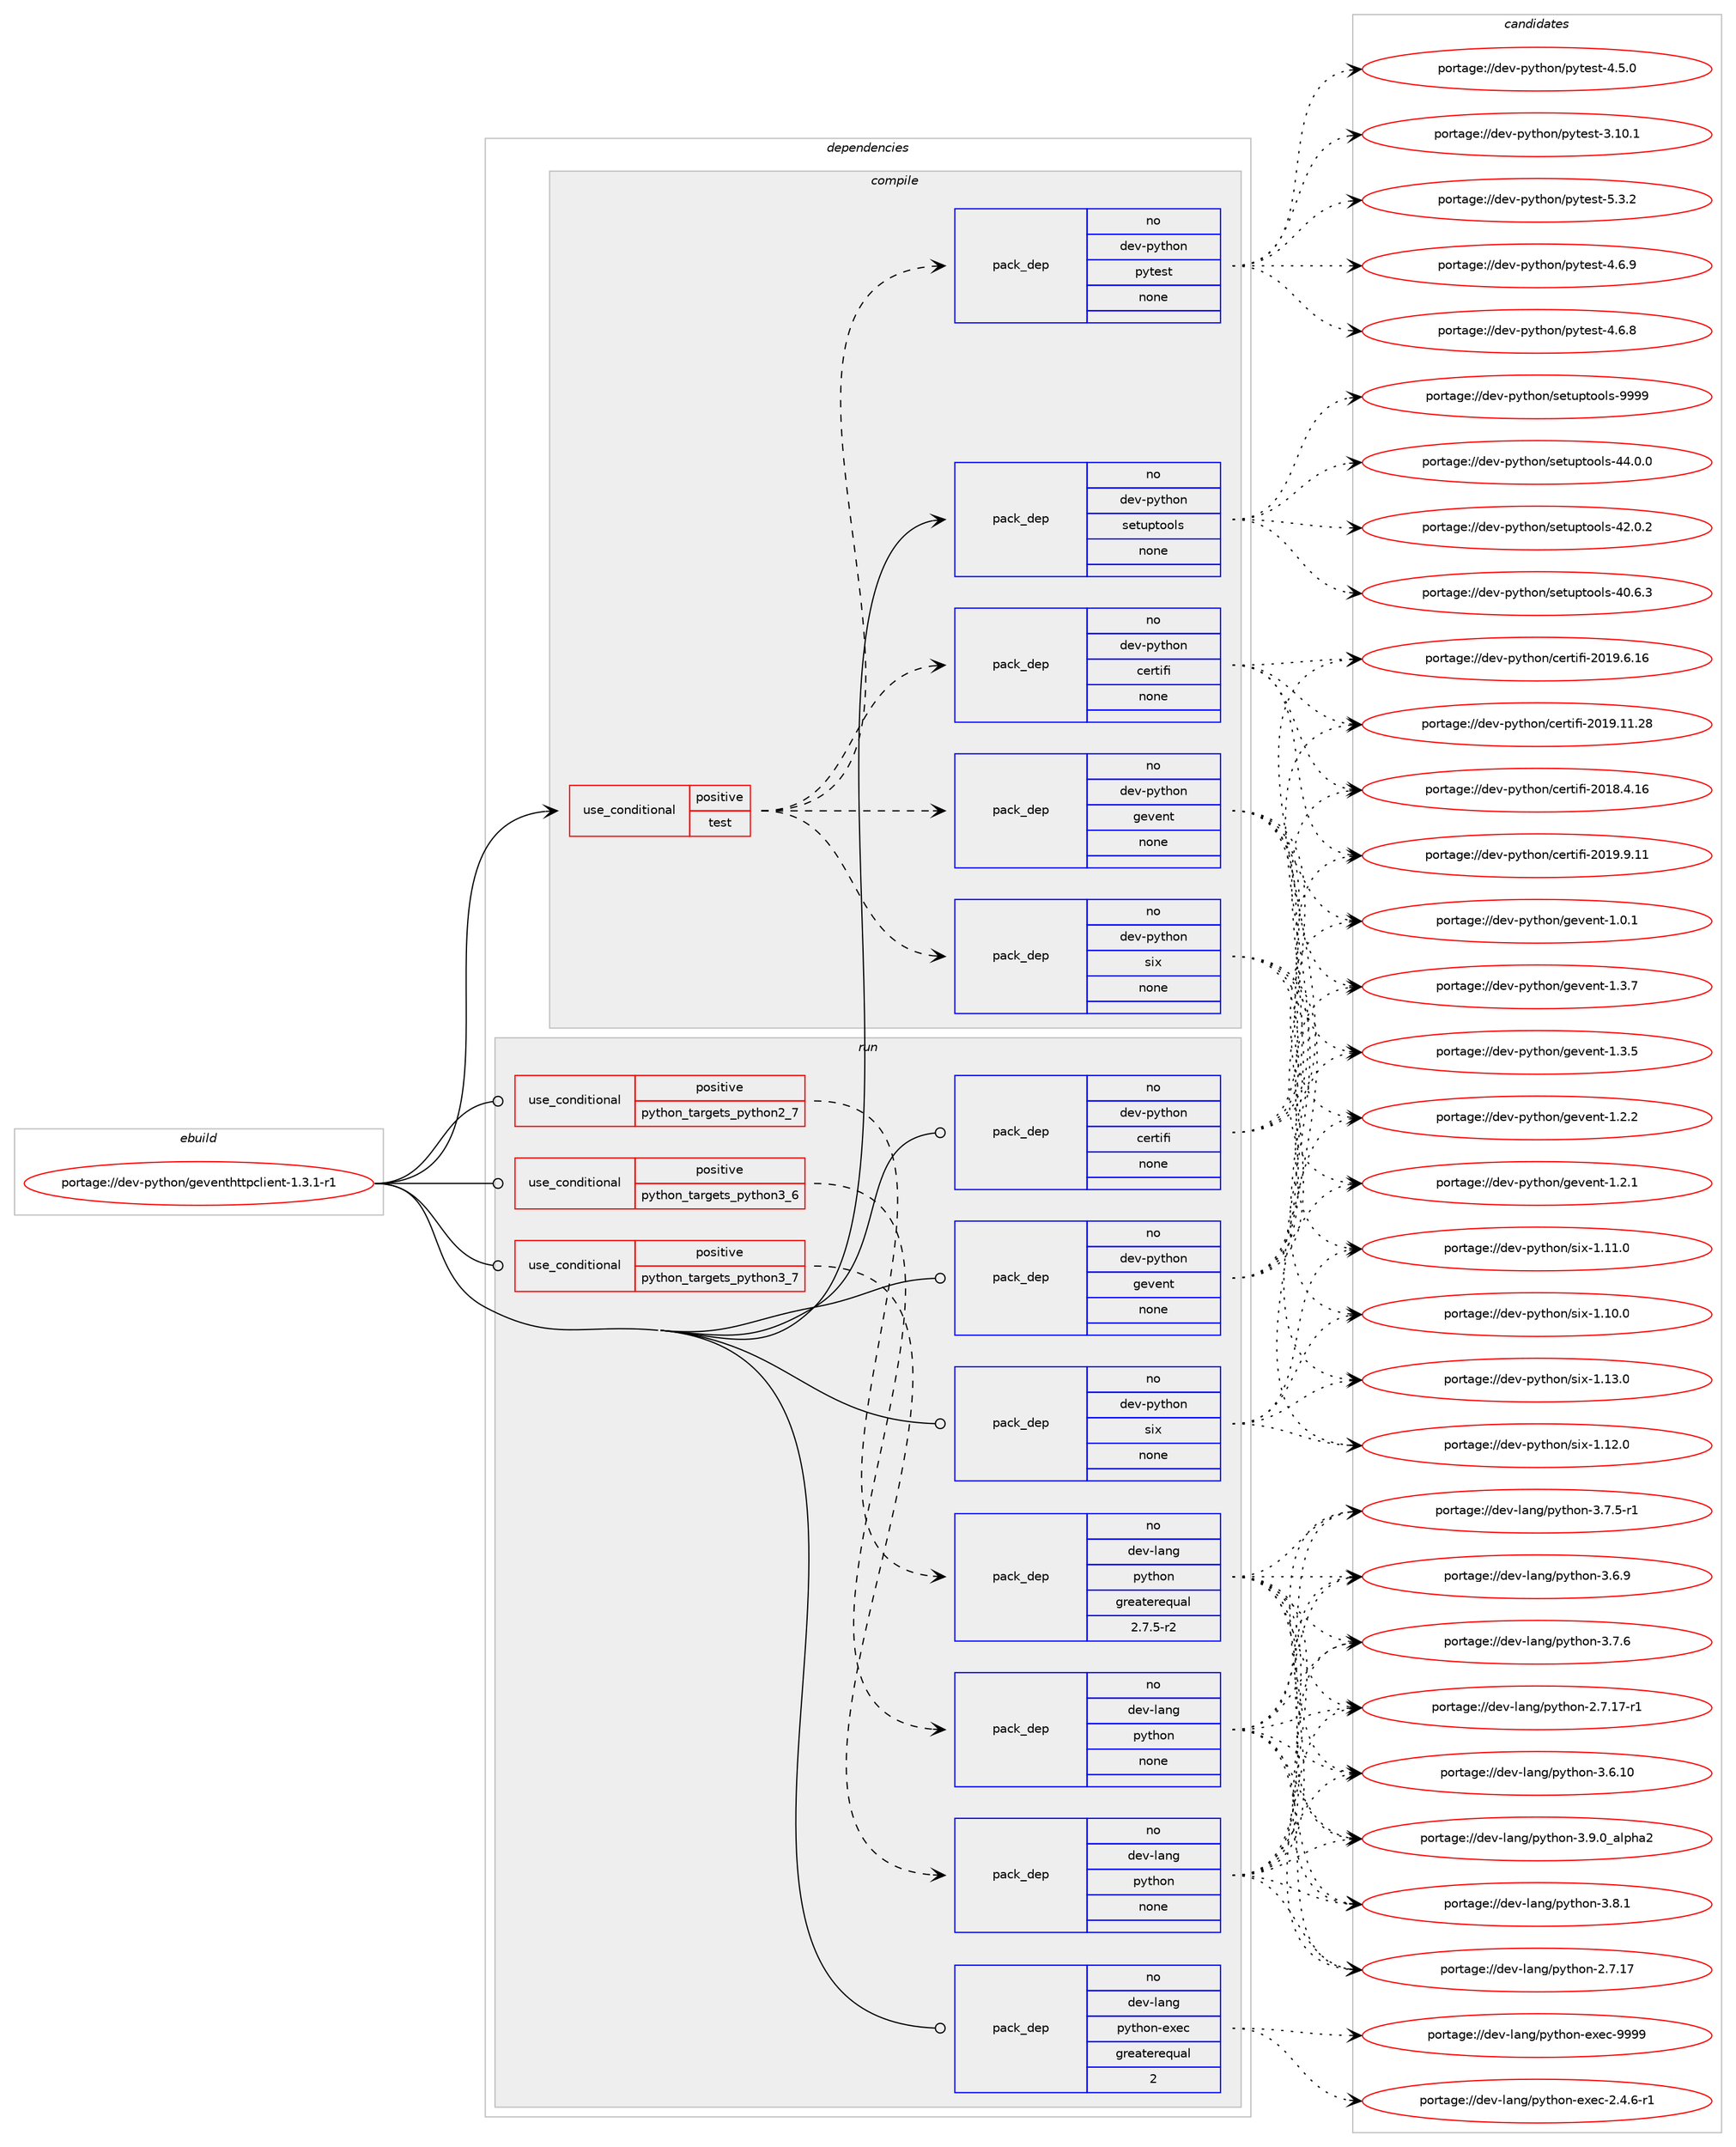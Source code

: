 digraph prolog {

# *************
# Graph options
# *************

newrank=true;
concentrate=true;
compound=true;
graph [rankdir=LR,fontname=Helvetica,fontsize=10,ranksep=1.5];#, ranksep=2.5, nodesep=0.2];
edge  [arrowhead=vee];
node  [fontname=Helvetica,fontsize=10];

# **********
# The ebuild
# **********

subgraph cluster_leftcol {
color=gray;
label=<<i>ebuild</i>>;
id [label="portage://dev-python/geventhttpclient-1.3.1-r1", color=red, width=4, href="../dev-python/geventhttpclient-1.3.1-r1.svg"];
}

# ****************
# The dependencies
# ****************

subgraph cluster_midcol {
color=gray;
label=<<i>dependencies</i>>;
subgraph cluster_compile {
fillcolor="#eeeeee";
style=filled;
label=<<i>compile</i>>;
subgraph cond115390 {
dependency459168 [label=<<TABLE BORDER="0" CELLBORDER="1" CELLSPACING="0" CELLPADDING="4"><TR><TD ROWSPAN="3" CELLPADDING="10">use_conditional</TD></TR><TR><TD>positive</TD></TR><TR><TD>test</TD></TR></TABLE>>, shape=none, color=red];
subgraph pack338788 {
dependency459169 [label=<<TABLE BORDER="0" CELLBORDER="1" CELLSPACING="0" CELLPADDING="4" WIDTH="220"><TR><TD ROWSPAN="6" CELLPADDING="30">pack_dep</TD></TR><TR><TD WIDTH="110">no</TD></TR><TR><TD>dev-python</TD></TR><TR><TD>certifi</TD></TR><TR><TD>none</TD></TR><TR><TD></TD></TR></TABLE>>, shape=none, color=blue];
}
dependency459168:e -> dependency459169:w [weight=20,style="dashed",arrowhead="vee"];
subgraph pack338789 {
dependency459170 [label=<<TABLE BORDER="0" CELLBORDER="1" CELLSPACING="0" CELLPADDING="4" WIDTH="220"><TR><TD ROWSPAN="6" CELLPADDING="30">pack_dep</TD></TR><TR><TD WIDTH="110">no</TD></TR><TR><TD>dev-python</TD></TR><TR><TD>gevent</TD></TR><TR><TD>none</TD></TR><TR><TD></TD></TR></TABLE>>, shape=none, color=blue];
}
dependency459168:e -> dependency459170:w [weight=20,style="dashed",arrowhead="vee"];
subgraph pack338790 {
dependency459171 [label=<<TABLE BORDER="0" CELLBORDER="1" CELLSPACING="0" CELLPADDING="4" WIDTH="220"><TR><TD ROWSPAN="6" CELLPADDING="30">pack_dep</TD></TR><TR><TD WIDTH="110">no</TD></TR><TR><TD>dev-python</TD></TR><TR><TD>six</TD></TR><TR><TD>none</TD></TR><TR><TD></TD></TR></TABLE>>, shape=none, color=blue];
}
dependency459168:e -> dependency459171:w [weight=20,style="dashed",arrowhead="vee"];
subgraph pack338791 {
dependency459172 [label=<<TABLE BORDER="0" CELLBORDER="1" CELLSPACING="0" CELLPADDING="4" WIDTH="220"><TR><TD ROWSPAN="6" CELLPADDING="30">pack_dep</TD></TR><TR><TD WIDTH="110">no</TD></TR><TR><TD>dev-python</TD></TR><TR><TD>pytest</TD></TR><TR><TD>none</TD></TR><TR><TD></TD></TR></TABLE>>, shape=none, color=blue];
}
dependency459168:e -> dependency459172:w [weight=20,style="dashed",arrowhead="vee"];
}
id:e -> dependency459168:w [weight=20,style="solid",arrowhead="vee"];
subgraph pack338792 {
dependency459173 [label=<<TABLE BORDER="0" CELLBORDER="1" CELLSPACING="0" CELLPADDING="4" WIDTH="220"><TR><TD ROWSPAN="6" CELLPADDING="30">pack_dep</TD></TR><TR><TD WIDTH="110">no</TD></TR><TR><TD>dev-python</TD></TR><TR><TD>setuptools</TD></TR><TR><TD>none</TD></TR><TR><TD></TD></TR></TABLE>>, shape=none, color=blue];
}
id:e -> dependency459173:w [weight=20,style="solid",arrowhead="vee"];
}
subgraph cluster_compileandrun {
fillcolor="#eeeeee";
style=filled;
label=<<i>compile and run</i>>;
}
subgraph cluster_run {
fillcolor="#eeeeee";
style=filled;
label=<<i>run</i>>;
subgraph cond115391 {
dependency459174 [label=<<TABLE BORDER="0" CELLBORDER="1" CELLSPACING="0" CELLPADDING="4"><TR><TD ROWSPAN="3" CELLPADDING="10">use_conditional</TD></TR><TR><TD>positive</TD></TR><TR><TD>python_targets_python2_7</TD></TR></TABLE>>, shape=none, color=red];
subgraph pack338793 {
dependency459175 [label=<<TABLE BORDER="0" CELLBORDER="1" CELLSPACING="0" CELLPADDING="4" WIDTH="220"><TR><TD ROWSPAN="6" CELLPADDING="30">pack_dep</TD></TR><TR><TD WIDTH="110">no</TD></TR><TR><TD>dev-lang</TD></TR><TR><TD>python</TD></TR><TR><TD>greaterequal</TD></TR><TR><TD>2.7.5-r2</TD></TR></TABLE>>, shape=none, color=blue];
}
dependency459174:e -> dependency459175:w [weight=20,style="dashed",arrowhead="vee"];
}
id:e -> dependency459174:w [weight=20,style="solid",arrowhead="odot"];
subgraph cond115392 {
dependency459176 [label=<<TABLE BORDER="0" CELLBORDER="1" CELLSPACING="0" CELLPADDING="4"><TR><TD ROWSPAN="3" CELLPADDING="10">use_conditional</TD></TR><TR><TD>positive</TD></TR><TR><TD>python_targets_python3_6</TD></TR></TABLE>>, shape=none, color=red];
subgraph pack338794 {
dependency459177 [label=<<TABLE BORDER="0" CELLBORDER="1" CELLSPACING="0" CELLPADDING="4" WIDTH="220"><TR><TD ROWSPAN="6" CELLPADDING="30">pack_dep</TD></TR><TR><TD WIDTH="110">no</TD></TR><TR><TD>dev-lang</TD></TR><TR><TD>python</TD></TR><TR><TD>none</TD></TR><TR><TD></TD></TR></TABLE>>, shape=none, color=blue];
}
dependency459176:e -> dependency459177:w [weight=20,style="dashed",arrowhead="vee"];
}
id:e -> dependency459176:w [weight=20,style="solid",arrowhead="odot"];
subgraph cond115393 {
dependency459178 [label=<<TABLE BORDER="0" CELLBORDER="1" CELLSPACING="0" CELLPADDING="4"><TR><TD ROWSPAN="3" CELLPADDING="10">use_conditional</TD></TR><TR><TD>positive</TD></TR><TR><TD>python_targets_python3_7</TD></TR></TABLE>>, shape=none, color=red];
subgraph pack338795 {
dependency459179 [label=<<TABLE BORDER="0" CELLBORDER="1" CELLSPACING="0" CELLPADDING="4" WIDTH="220"><TR><TD ROWSPAN="6" CELLPADDING="30">pack_dep</TD></TR><TR><TD WIDTH="110">no</TD></TR><TR><TD>dev-lang</TD></TR><TR><TD>python</TD></TR><TR><TD>none</TD></TR><TR><TD></TD></TR></TABLE>>, shape=none, color=blue];
}
dependency459178:e -> dependency459179:w [weight=20,style="dashed",arrowhead="vee"];
}
id:e -> dependency459178:w [weight=20,style="solid",arrowhead="odot"];
subgraph pack338796 {
dependency459180 [label=<<TABLE BORDER="0" CELLBORDER="1" CELLSPACING="0" CELLPADDING="4" WIDTH="220"><TR><TD ROWSPAN="6" CELLPADDING="30">pack_dep</TD></TR><TR><TD WIDTH="110">no</TD></TR><TR><TD>dev-lang</TD></TR><TR><TD>python-exec</TD></TR><TR><TD>greaterequal</TD></TR><TR><TD>2</TD></TR></TABLE>>, shape=none, color=blue];
}
id:e -> dependency459180:w [weight=20,style="solid",arrowhead="odot"];
subgraph pack338797 {
dependency459181 [label=<<TABLE BORDER="0" CELLBORDER="1" CELLSPACING="0" CELLPADDING="4" WIDTH="220"><TR><TD ROWSPAN="6" CELLPADDING="30">pack_dep</TD></TR><TR><TD WIDTH="110">no</TD></TR><TR><TD>dev-python</TD></TR><TR><TD>certifi</TD></TR><TR><TD>none</TD></TR><TR><TD></TD></TR></TABLE>>, shape=none, color=blue];
}
id:e -> dependency459181:w [weight=20,style="solid",arrowhead="odot"];
subgraph pack338798 {
dependency459182 [label=<<TABLE BORDER="0" CELLBORDER="1" CELLSPACING="0" CELLPADDING="4" WIDTH="220"><TR><TD ROWSPAN="6" CELLPADDING="30">pack_dep</TD></TR><TR><TD WIDTH="110">no</TD></TR><TR><TD>dev-python</TD></TR><TR><TD>gevent</TD></TR><TR><TD>none</TD></TR><TR><TD></TD></TR></TABLE>>, shape=none, color=blue];
}
id:e -> dependency459182:w [weight=20,style="solid",arrowhead="odot"];
subgraph pack338799 {
dependency459183 [label=<<TABLE BORDER="0" CELLBORDER="1" CELLSPACING="0" CELLPADDING="4" WIDTH="220"><TR><TD ROWSPAN="6" CELLPADDING="30">pack_dep</TD></TR><TR><TD WIDTH="110">no</TD></TR><TR><TD>dev-python</TD></TR><TR><TD>six</TD></TR><TR><TD>none</TD></TR><TR><TD></TD></TR></TABLE>>, shape=none, color=blue];
}
id:e -> dependency459183:w [weight=20,style="solid",arrowhead="odot"];
}
}

# **************
# The candidates
# **************

subgraph cluster_choices {
rank=same;
color=gray;
label=<<i>candidates</i>>;

subgraph choice338788 {
color=black;
nodesep=1;
choice10010111845112121116104111110479910111411610510210545504849574657464949 [label="portage://dev-python/certifi-2019.9.11", color=red, width=4,href="../dev-python/certifi-2019.9.11.svg"];
choice10010111845112121116104111110479910111411610510210545504849574654464954 [label="portage://dev-python/certifi-2019.6.16", color=red, width=4,href="../dev-python/certifi-2019.6.16.svg"];
choice1001011184511212111610411111047991011141161051021054550484957464949465056 [label="portage://dev-python/certifi-2019.11.28", color=red, width=4,href="../dev-python/certifi-2019.11.28.svg"];
choice10010111845112121116104111110479910111411610510210545504849564652464954 [label="portage://dev-python/certifi-2018.4.16", color=red, width=4,href="../dev-python/certifi-2018.4.16.svg"];
dependency459169:e -> choice10010111845112121116104111110479910111411610510210545504849574657464949:w [style=dotted,weight="100"];
dependency459169:e -> choice10010111845112121116104111110479910111411610510210545504849574654464954:w [style=dotted,weight="100"];
dependency459169:e -> choice1001011184511212111610411111047991011141161051021054550484957464949465056:w [style=dotted,weight="100"];
dependency459169:e -> choice10010111845112121116104111110479910111411610510210545504849564652464954:w [style=dotted,weight="100"];
}
subgraph choice338789 {
color=black;
nodesep=1;
choice1001011184511212111610411111047103101118101110116454946514655 [label="portage://dev-python/gevent-1.3.7", color=red, width=4,href="../dev-python/gevent-1.3.7.svg"];
choice1001011184511212111610411111047103101118101110116454946514653 [label="portage://dev-python/gevent-1.3.5", color=red, width=4,href="../dev-python/gevent-1.3.5.svg"];
choice1001011184511212111610411111047103101118101110116454946504650 [label="portage://dev-python/gevent-1.2.2", color=red, width=4,href="../dev-python/gevent-1.2.2.svg"];
choice1001011184511212111610411111047103101118101110116454946504649 [label="portage://dev-python/gevent-1.2.1", color=red, width=4,href="../dev-python/gevent-1.2.1.svg"];
choice1001011184511212111610411111047103101118101110116454946484649 [label="portage://dev-python/gevent-1.0.1", color=red, width=4,href="../dev-python/gevent-1.0.1.svg"];
dependency459170:e -> choice1001011184511212111610411111047103101118101110116454946514655:w [style=dotted,weight="100"];
dependency459170:e -> choice1001011184511212111610411111047103101118101110116454946514653:w [style=dotted,weight="100"];
dependency459170:e -> choice1001011184511212111610411111047103101118101110116454946504650:w [style=dotted,weight="100"];
dependency459170:e -> choice1001011184511212111610411111047103101118101110116454946504649:w [style=dotted,weight="100"];
dependency459170:e -> choice1001011184511212111610411111047103101118101110116454946484649:w [style=dotted,weight="100"];
}
subgraph choice338790 {
color=black;
nodesep=1;
choice100101118451121211161041111104711510512045494649514648 [label="portage://dev-python/six-1.13.0", color=red, width=4,href="../dev-python/six-1.13.0.svg"];
choice100101118451121211161041111104711510512045494649504648 [label="portage://dev-python/six-1.12.0", color=red, width=4,href="../dev-python/six-1.12.0.svg"];
choice100101118451121211161041111104711510512045494649494648 [label="portage://dev-python/six-1.11.0", color=red, width=4,href="../dev-python/six-1.11.0.svg"];
choice100101118451121211161041111104711510512045494649484648 [label="portage://dev-python/six-1.10.0", color=red, width=4,href="../dev-python/six-1.10.0.svg"];
dependency459171:e -> choice100101118451121211161041111104711510512045494649514648:w [style=dotted,weight="100"];
dependency459171:e -> choice100101118451121211161041111104711510512045494649504648:w [style=dotted,weight="100"];
dependency459171:e -> choice100101118451121211161041111104711510512045494649494648:w [style=dotted,weight="100"];
dependency459171:e -> choice100101118451121211161041111104711510512045494649484648:w [style=dotted,weight="100"];
}
subgraph choice338791 {
color=black;
nodesep=1;
choice1001011184511212111610411111047112121116101115116455346514650 [label="portage://dev-python/pytest-5.3.2", color=red, width=4,href="../dev-python/pytest-5.3.2.svg"];
choice1001011184511212111610411111047112121116101115116455246544657 [label="portage://dev-python/pytest-4.6.9", color=red, width=4,href="../dev-python/pytest-4.6.9.svg"];
choice1001011184511212111610411111047112121116101115116455246544656 [label="portage://dev-python/pytest-4.6.8", color=red, width=4,href="../dev-python/pytest-4.6.8.svg"];
choice1001011184511212111610411111047112121116101115116455246534648 [label="portage://dev-python/pytest-4.5.0", color=red, width=4,href="../dev-python/pytest-4.5.0.svg"];
choice100101118451121211161041111104711212111610111511645514649484649 [label="portage://dev-python/pytest-3.10.1", color=red, width=4,href="../dev-python/pytest-3.10.1.svg"];
dependency459172:e -> choice1001011184511212111610411111047112121116101115116455346514650:w [style=dotted,weight="100"];
dependency459172:e -> choice1001011184511212111610411111047112121116101115116455246544657:w [style=dotted,weight="100"];
dependency459172:e -> choice1001011184511212111610411111047112121116101115116455246544656:w [style=dotted,weight="100"];
dependency459172:e -> choice1001011184511212111610411111047112121116101115116455246534648:w [style=dotted,weight="100"];
dependency459172:e -> choice100101118451121211161041111104711212111610111511645514649484649:w [style=dotted,weight="100"];
}
subgraph choice338792 {
color=black;
nodesep=1;
choice10010111845112121116104111110471151011161171121161111111081154557575757 [label="portage://dev-python/setuptools-9999", color=red, width=4,href="../dev-python/setuptools-9999.svg"];
choice100101118451121211161041111104711510111611711211611111110811545525246484648 [label="portage://dev-python/setuptools-44.0.0", color=red, width=4,href="../dev-python/setuptools-44.0.0.svg"];
choice100101118451121211161041111104711510111611711211611111110811545525046484650 [label="portage://dev-python/setuptools-42.0.2", color=red, width=4,href="../dev-python/setuptools-42.0.2.svg"];
choice100101118451121211161041111104711510111611711211611111110811545524846544651 [label="portage://dev-python/setuptools-40.6.3", color=red, width=4,href="../dev-python/setuptools-40.6.3.svg"];
dependency459173:e -> choice10010111845112121116104111110471151011161171121161111111081154557575757:w [style=dotted,weight="100"];
dependency459173:e -> choice100101118451121211161041111104711510111611711211611111110811545525246484648:w [style=dotted,weight="100"];
dependency459173:e -> choice100101118451121211161041111104711510111611711211611111110811545525046484650:w [style=dotted,weight="100"];
dependency459173:e -> choice100101118451121211161041111104711510111611711211611111110811545524846544651:w [style=dotted,weight="100"];
}
subgraph choice338793 {
color=black;
nodesep=1;
choice10010111845108971101034711212111610411111045514657464895971081121049750 [label="portage://dev-lang/python-3.9.0_alpha2", color=red, width=4,href="../dev-lang/python-3.9.0_alpha2.svg"];
choice100101118451089711010347112121116104111110455146564649 [label="portage://dev-lang/python-3.8.1", color=red, width=4,href="../dev-lang/python-3.8.1.svg"];
choice100101118451089711010347112121116104111110455146554654 [label="portage://dev-lang/python-3.7.6", color=red, width=4,href="../dev-lang/python-3.7.6.svg"];
choice1001011184510897110103471121211161041111104551465546534511449 [label="portage://dev-lang/python-3.7.5-r1", color=red, width=4,href="../dev-lang/python-3.7.5-r1.svg"];
choice100101118451089711010347112121116104111110455146544657 [label="portage://dev-lang/python-3.6.9", color=red, width=4,href="../dev-lang/python-3.6.9.svg"];
choice10010111845108971101034711212111610411111045514654464948 [label="portage://dev-lang/python-3.6.10", color=red, width=4,href="../dev-lang/python-3.6.10.svg"];
choice100101118451089711010347112121116104111110455046554649554511449 [label="portage://dev-lang/python-2.7.17-r1", color=red, width=4,href="../dev-lang/python-2.7.17-r1.svg"];
choice10010111845108971101034711212111610411111045504655464955 [label="portage://dev-lang/python-2.7.17", color=red, width=4,href="../dev-lang/python-2.7.17.svg"];
dependency459175:e -> choice10010111845108971101034711212111610411111045514657464895971081121049750:w [style=dotted,weight="100"];
dependency459175:e -> choice100101118451089711010347112121116104111110455146564649:w [style=dotted,weight="100"];
dependency459175:e -> choice100101118451089711010347112121116104111110455146554654:w [style=dotted,weight="100"];
dependency459175:e -> choice1001011184510897110103471121211161041111104551465546534511449:w [style=dotted,weight="100"];
dependency459175:e -> choice100101118451089711010347112121116104111110455146544657:w [style=dotted,weight="100"];
dependency459175:e -> choice10010111845108971101034711212111610411111045514654464948:w [style=dotted,weight="100"];
dependency459175:e -> choice100101118451089711010347112121116104111110455046554649554511449:w [style=dotted,weight="100"];
dependency459175:e -> choice10010111845108971101034711212111610411111045504655464955:w [style=dotted,weight="100"];
}
subgraph choice338794 {
color=black;
nodesep=1;
choice10010111845108971101034711212111610411111045514657464895971081121049750 [label="portage://dev-lang/python-3.9.0_alpha2", color=red, width=4,href="../dev-lang/python-3.9.0_alpha2.svg"];
choice100101118451089711010347112121116104111110455146564649 [label="portage://dev-lang/python-3.8.1", color=red, width=4,href="../dev-lang/python-3.8.1.svg"];
choice100101118451089711010347112121116104111110455146554654 [label="portage://dev-lang/python-3.7.6", color=red, width=4,href="../dev-lang/python-3.7.6.svg"];
choice1001011184510897110103471121211161041111104551465546534511449 [label="portage://dev-lang/python-3.7.5-r1", color=red, width=4,href="../dev-lang/python-3.7.5-r1.svg"];
choice100101118451089711010347112121116104111110455146544657 [label="portage://dev-lang/python-3.6.9", color=red, width=4,href="../dev-lang/python-3.6.9.svg"];
choice10010111845108971101034711212111610411111045514654464948 [label="portage://dev-lang/python-3.6.10", color=red, width=4,href="../dev-lang/python-3.6.10.svg"];
choice100101118451089711010347112121116104111110455046554649554511449 [label="portage://dev-lang/python-2.7.17-r1", color=red, width=4,href="../dev-lang/python-2.7.17-r1.svg"];
choice10010111845108971101034711212111610411111045504655464955 [label="portage://dev-lang/python-2.7.17", color=red, width=4,href="../dev-lang/python-2.7.17.svg"];
dependency459177:e -> choice10010111845108971101034711212111610411111045514657464895971081121049750:w [style=dotted,weight="100"];
dependency459177:e -> choice100101118451089711010347112121116104111110455146564649:w [style=dotted,weight="100"];
dependency459177:e -> choice100101118451089711010347112121116104111110455146554654:w [style=dotted,weight="100"];
dependency459177:e -> choice1001011184510897110103471121211161041111104551465546534511449:w [style=dotted,weight="100"];
dependency459177:e -> choice100101118451089711010347112121116104111110455146544657:w [style=dotted,weight="100"];
dependency459177:e -> choice10010111845108971101034711212111610411111045514654464948:w [style=dotted,weight="100"];
dependency459177:e -> choice100101118451089711010347112121116104111110455046554649554511449:w [style=dotted,weight="100"];
dependency459177:e -> choice10010111845108971101034711212111610411111045504655464955:w [style=dotted,weight="100"];
}
subgraph choice338795 {
color=black;
nodesep=1;
choice10010111845108971101034711212111610411111045514657464895971081121049750 [label="portage://dev-lang/python-3.9.0_alpha2", color=red, width=4,href="../dev-lang/python-3.9.0_alpha2.svg"];
choice100101118451089711010347112121116104111110455146564649 [label="portage://dev-lang/python-3.8.1", color=red, width=4,href="../dev-lang/python-3.8.1.svg"];
choice100101118451089711010347112121116104111110455146554654 [label="portage://dev-lang/python-3.7.6", color=red, width=4,href="../dev-lang/python-3.7.6.svg"];
choice1001011184510897110103471121211161041111104551465546534511449 [label="portage://dev-lang/python-3.7.5-r1", color=red, width=4,href="../dev-lang/python-3.7.5-r1.svg"];
choice100101118451089711010347112121116104111110455146544657 [label="portage://dev-lang/python-3.6.9", color=red, width=4,href="../dev-lang/python-3.6.9.svg"];
choice10010111845108971101034711212111610411111045514654464948 [label="portage://dev-lang/python-3.6.10", color=red, width=4,href="../dev-lang/python-3.6.10.svg"];
choice100101118451089711010347112121116104111110455046554649554511449 [label="portage://dev-lang/python-2.7.17-r1", color=red, width=4,href="../dev-lang/python-2.7.17-r1.svg"];
choice10010111845108971101034711212111610411111045504655464955 [label="portage://dev-lang/python-2.7.17", color=red, width=4,href="../dev-lang/python-2.7.17.svg"];
dependency459179:e -> choice10010111845108971101034711212111610411111045514657464895971081121049750:w [style=dotted,weight="100"];
dependency459179:e -> choice100101118451089711010347112121116104111110455146564649:w [style=dotted,weight="100"];
dependency459179:e -> choice100101118451089711010347112121116104111110455146554654:w [style=dotted,weight="100"];
dependency459179:e -> choice1001011184510897110103471121211161041111104551465546534511449:w [style=dotted,weight="100"];
dependency459179:e -> choice100101118451089711010347112121116104111110455146544657:w [style=dotted,weight="100"];
dependency459179:e -> choice10010111845108971101034711212111610411111045514654464948:w [style=dotted,weight="100"];
dependency459179:e -> choice100101118451089711010347112121116104111110455046554649554511449:w [style=dotted,weight="100"];
dependency459179:e -> choice10010111845108971101034711212111610411111045504655464955:w [style=dotted,weight="100"];
}
subgraph choice338796 {
color=black;
nodesep=1;
choice10010111845108971101034711212111610411111045101120101994557575757 [label="portage://dev-lang/python-exec-9999", color=red, width=4,href="../dev-lang/python-exec-9999.svg"];
choice10010111845108971101034711212111610411111045101120101994550465246544511449 [label="portage://dev-lang/python-exec-2.4.6-r1", color=red, width=4,href="../dev-lang/python-exec-2.4.6-r1.svg"];
dependency459180:e -> choice10010111845108971101034711212111610411111045101120101994557575757:w [style=dotted,weight="100"];
dependency459180:e -> choice10010111845108971101034711212111610411111045101120101994550465246544511449:w [style=dotted,weight="100"];
}
subgraph choice338797 {
color=black;
nodesep=1;
choice10010111845112121116104111110479910111411610510210545504849574657464949 [label="portage://dev-python/certifi-2019.9.11", color=red, width=4,href="../dev-python/certifi-2019.9.11.svg"];
choice10010111845112121116104111110479910111411610510210545504849574654464954 [label="portage://dev-python/certifi-2019.6.16", color=red, width=4,href="../dev-python/certifi-2019.6.16.svg"];
choice1001011184511212111610411111047991011141161051021054550484957464949465056 [label="portage://dev-python/certifi-2019.11.28", color=red, width=4,href="../dev-python/certifi-2019.11.28.svg"];
choice10010111845112121116104111110479910111411610510210545504849564652464954 [label="portage://dev-python/certifi-2018.4.16", color=red, width=4,href="../dev-python/certifi-2018.4.16.svg"];
dependency459181:e -> choice10010111845112121116104111110479910111411610510210545504849574657464949:w [style=dotted,weight="100"];
dependency459181:e -> choice10010111845112121116104111110479910111411610510210545504849574654464954:w [style=dotted,weight="100"];
dependency459181:e -> choice1001011184511212111610411111047991011141161051021054550484957464949465056:w [style=dotted,weight="100"];
dependency459181:e -> choice10010111845112121116104111110479910111411610510210545504849564652464954:w [style=dotted,weight="100"];
}
subgraph choice338798 {
color=black;
nodesep=1;
choice1001011184511212111610411111047103101118101110116454946514655 [label="portage://dev-python/gevent-1.3.7", color=red, width=4,href="../dev-python/gevent-1.3.7.svg"];
choice1001011184511212111610411111047103101118101110116454946514653 [label="portage://dev-python/gevent-1.3.5", color=red, width=4,href="../dev-python/gevent-1.3.5.svg"];
choice1001011184511212111610411111047103101118101110116454946504650 [label="portage://dev-python/gevent-1.2.2", color=red, width=4,href="../dev-python/gevent-1.2.2.svg"];
choice1001011184511212111610411111047103101118101110116454946504649 [label="portage://dev-python/gevent-1.2.1", color=red, width=4,href="../dev-python/gevent-1.2.1.svg"];
choice1001011184511212111610411111047103101118101110116454946484649 [label="portage://dev-python/gevent-1.0.1", color=red, width=4,href="../dev-python/gevent-1.0.1.svg"];
dependency459182:e -> choice1001011184511212111610411111047103101118101110116454946514655:w [style=dotted,weight="100"];
dependency459182:e -> choice1001011184511212111610411111047103101118101110116454946514653:w [style=dotted,weight="100"];
dependency459182:e -> choice1001011184511212111610411111047103101118101110116454946504650:w [style=dotted,weight="100"];
dependency459182:e -> choice1001011184511212111610411111047103101118101110116454946504649:w [style=dotted,weight="100"];
dependency459182:e -> choice1001011184511212111610411111047103101118101110116454946484649:w [style=dotted,weight="100"];
}
subgraph choice338799 {
color=black;
nodesep=1;
choice100101118451121211161041111104711510512045494649514648 [label="portage://dev-python/six-1.13.0", color=red, width=4,href="../dev-python/six-1.13.0.svg"];
choice100101118451121211161041111104711510512045494649504648 [label="portage://dev-python/six-1.12.0", color=red, width=4,href="../dev-python/six-1.12.0.svg"];
choice100101118451121211161041111104711510512045494649494648 [label="portage://dev-python/six-1.11.0", color=red, width=4,href="../dev-python/six-1.11.0.svg"];
choice100101118451121211161041111104711510512045494649484648 [label="portage://dev-python/six-1.10.0", color=red, width=4,href="../dev-python/six-1.10.0.svg"];
dependency459183:e -> choice100101118451121211161041111104711510512045494649514648:w [style=dotted,weight="100"];
dependency459183:e -> choice100101118451121211161041111104711510512045494649504648:w [style=dotted,weight="100"];
dependency459183:e -> choice100101118451121211161041111104711510512045494649494648:w [style=dotted,weight="100"];
dependency459183:e -> choice100101118451121211161041111104711510512045494649484648:w [style=dotted,weight="100"];
}
}

}

